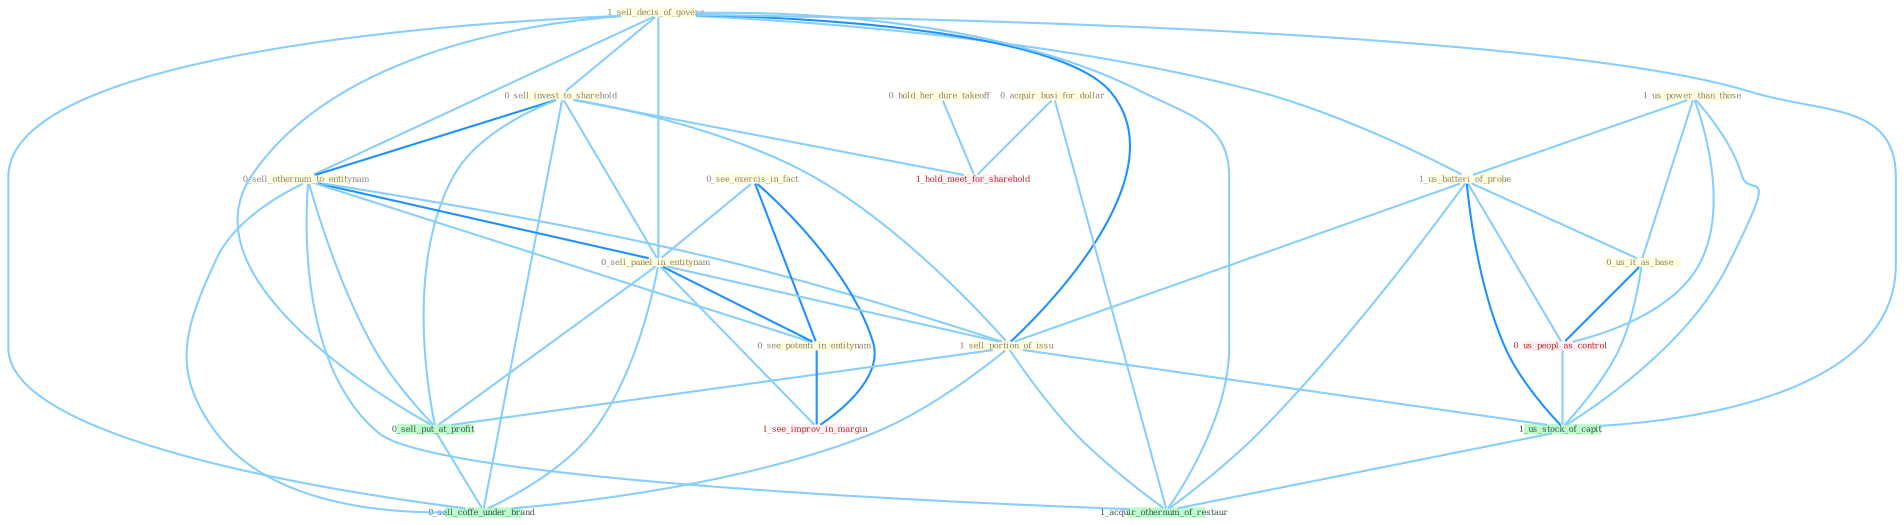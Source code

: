 Graph G{ 
    node
    [shape=polygon,style=filled,width=.5,height=.06,color="#BDFCC9",fixedsize=true,fontsize=4,
    fontcolor="#2f4f4f"];
    {node
    [color="#ffffe0", fontcolor="#8b7d6b"] "1_us_power_than_those " "1_sell_decis_of_govern " "0_sell_invest_to_sharehold " "0_sell_othernum_to_entitynam " "1_us_batteri_of_probe " "0_acquir_busi_for_dollar " "0_see_exercis_in_fact " "0_sell_panel_in_entitynam " "1_sell_portion_of_issu " "0_hold_her_dure_takeoff " "0_see_potenti_in_entitynam " "0_us_it_as_base "}
{node [color="#fff0f5", fontcolor="#b22222"] "0_us_peopl_as_control " "1_see_improv_in_margin " "1_hold_meet_for_sharehold "}
edge [color="#B0E2FF"];

	"1_us_power_than_those " -- "1_us_batteri_of_probe " [w="1", color="#87cefa" ];
	"1_us_power_than_those " -- "0_us_it_as_base " [w="1", color="#87cefa" ];
	"1_us_power_than_those " -- "0_us_peopl_as_control " [w="1", color="#87cefa" ];
	"1_us_power_than_those " -- "1_us_stock_of_capit " [w="1", color="#87cefa" ];
	"1_sell_decis_of_govern " -- "0_sell_invest_to_sharehold " [w="1", color="#87cefa" ];
	"1_sell_decis_of_govern " -- "0_sell_othernum_to_entitynam " [w="1", color="#87cefa" ];
	"1_sell_decis_of_govern " -- "1_us_batteri_of_probe " [w="1", color="#87cefa" ];
	"1_sell_decis_of_govern " -- "0_sell_panel_in_entitynam " [w="1", color="#87cefa" ];
	"1_sell_decis_of_govern " -- "1_sell_portion_of_issu " [w="2", color="#1e90ff" , len=0.8];
	"1_sell_decis_of_govern " -- "0_sell_put_at_profit " [w="1", color="#87cefa" ];
	"1_sell_decis_of_govern " -- "1_us_stock_of_capit " [w="1", color="#87cefa" ];
	"1_sell_decis_of_govern " -- "0_sell_coffe_under_brand " [w="1", color="#87cefa" ];
	"1_sell_decis_of_govern " -- "1_acquir_othernum_of_restaur " [w="1", color="#87cefa" ];
	"0_sell_invest_to_sharehold " -- "0_sell_othernum_to_entitynam " [w="2", color="#1e90ff" , len=0.8];
	"0_sell_invest_to_sharehold " -- "0_sell_panel_in_entitynam " [w="1", color="#87cefa" ];
	"0_sell_invest_to_sharehold " -- "1_sell_portion_of_issu " [w="1", color="#87cefa" ];
	"0_sell_invest_to_sharehold " -- "0_sell_put_at_profit " [w="1", color="#87cefa" ];
	"0_sell_invest_to_sharehold " -- "0_sell_coffe_under_brand " [w="1", color="#87cefa" ];
	"0_sell_invest_to_sharehold " -- "1_hold_meet_for_sharehold " [w="1", color="#87cefa" ];
	"0_sell_othernum_to_entitynam " -- "0_sell_panel_in_entitynam " [w="2", color="#1e90ff" , len=0.8];
	"0_sell_othernum_to_entitynam " -- "1_sell_portion_of_issu " [w="1", color="#87cefa" ];
	"0_sell_othernum_to_entitynam " -- "0_see_potenti_in_entitynam " [w="1", color="#87cefa" ];
	"0_sell_othernum_to_entitynam " -- "0_sell_put_at_profit " [w="1", color="#87cefa" ];
	"0_sell_othernum_to_entitynam " -- "0_sell_coffe_under_brand " [w="1", color="#87cefa" ];
	"0_sell_othernum_to_entitynam " -- "1_acquir_othernum_of_restaur " [w="1", color="#87cefa" ];
	"1_us_batteri_of_probe " -- "1_sell_portion_of_issu " [w="1", color="#87cefa" ];
	"1_us_batteri_of_probe " -- "0_us_it_as_base " [w="1", color="#87cefa" ];
	"1_us_batteri_of_probe " -- "0_us_peopl_as_control " [w="1", color="#87cefa" ];
	"1_us_batteri_of_probe " -- "1_us_stock_of_capit " [w="2", color="#1e90ff" , len=0.8];
	"1_us_batteri_of_probe " -- "1_acquir_othernum_of_restaur " [w="1", color="#87cefa" ];
	"0_acquir_busi_for_dollar " -- "1_hold_meet_for_sharehold " [w="1", color="#87cefa" ];
	"0_acquir_busi_for_dollar " -- "1_acquir_othernum_of_restaur " [w="1", color="#87cefa" ];
	"0_see_exercis_in_fact " -- "0_sell_panel_in_entitynam " [w="1", color="#87cefa" ];
	"0_see_exercis_in_fact " -- "0_see_potenti_in_entitynam " [w="2", color="#1e90ff" , len=0.8];
	"0_see_exercis_in_fact " -- "1_see_improv_in_margin " [w="2", color="#1e90ff" , len=0.8];
	"0_sell_panel_in_entitynam " -- "1_sell_portion_of_issu " [w="1", color="#87cefa" ];
	"0_sell_panel_in_entitynam " -- "0_see_potenti_in_entitynam " [w="2", color="#1e90ff" , len=0.8];
	"0_sell_panel_in_entitynam " -- "0_sell_put_at_profit " [w="1", color="#87cefa" ];
	"0_sell_panel_in_entitynam " -- "1_see_improv_in_margin " [w="1", color="#87cefa" ];
	"0_sell_panel_in_entitynam " -- "0_sell_coffe_under_brand " [w="1", color="#87cefa" ];
	"1_sell_portion_of_issu " -- "0_sell_put_at_profit " [w="1", color="#87cefa" ];
	"1_sell_portion_of_issu " -- "1_us_stock_of_capit " [w="1", color="#87cefa" ];
	"1_sell_portion_of_issu " -- "0_sell_coffe_under_brand " [w="1", color="#87cefa" ];
	"1_sell_portion_of_issu " -- "1_acquir_othernum_of_restaur " [w="1", color="#87cefa" ];
	"0_hold_her_dure_takeoff " -- "1_hold_meet_for_sharehold " [w="1", color="#87cefa" ];
	"0_see_potenti_in_entitynam " -- "1_see_improv_in_margin " [w="2", color="#1e90ff" , len=0.8];
	"0_us_it_as_base " -- "0_us_peopl_as_control " [w="2", color="#1e90ff" , len=0.8];
	"0_us_it_as_base " -- "1_us_stock_of_capit " [w="1", color="#87cefa" ];
	"0_us_peopl_as_control " -- "1_us_stock_of_capit " [w="1", color="#87cefa" ];
	"0_sell_put_at_profit " -- "0_sell_coffe_under_brand " [w="1", color="#87cefa" ];
	"1_us_stock_of_capit " -- "1_acquir_othernum_of_restaur " [w="1", color="#87cefa" ];
}